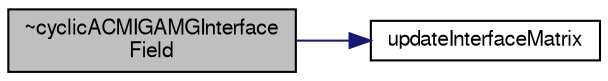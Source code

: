 digraph "~cyclicACMIGAMGInterfaceField"
{
  bgcolor="transparent";
  edge [fontname="FreeSans",fontsize="10",labelfontname="FreeSans",labelfontsize="10"];
  node [fontname="FreeSans",fontsize="10",shape=record];
  rankdir="LR";
  Node6 [label="~cyclicACMIGAMGInterface\lField",height=0.2,width=0.4,color="black", fillcolor="grey75", style="filled", fontcolor="black"];
  Node6 -> Node7 [color="midnightblue",fontsize="10",style="solid",fontname="FreeSans"];
  Node7 [label="updateInterfaceMatrix",height=0.2,width=0.4,color="black",URL="$a24894.html#a4144bb27e8739ab5a673b3da1e245e17",tooltip="Update result field based on interface functionality. "];
}
